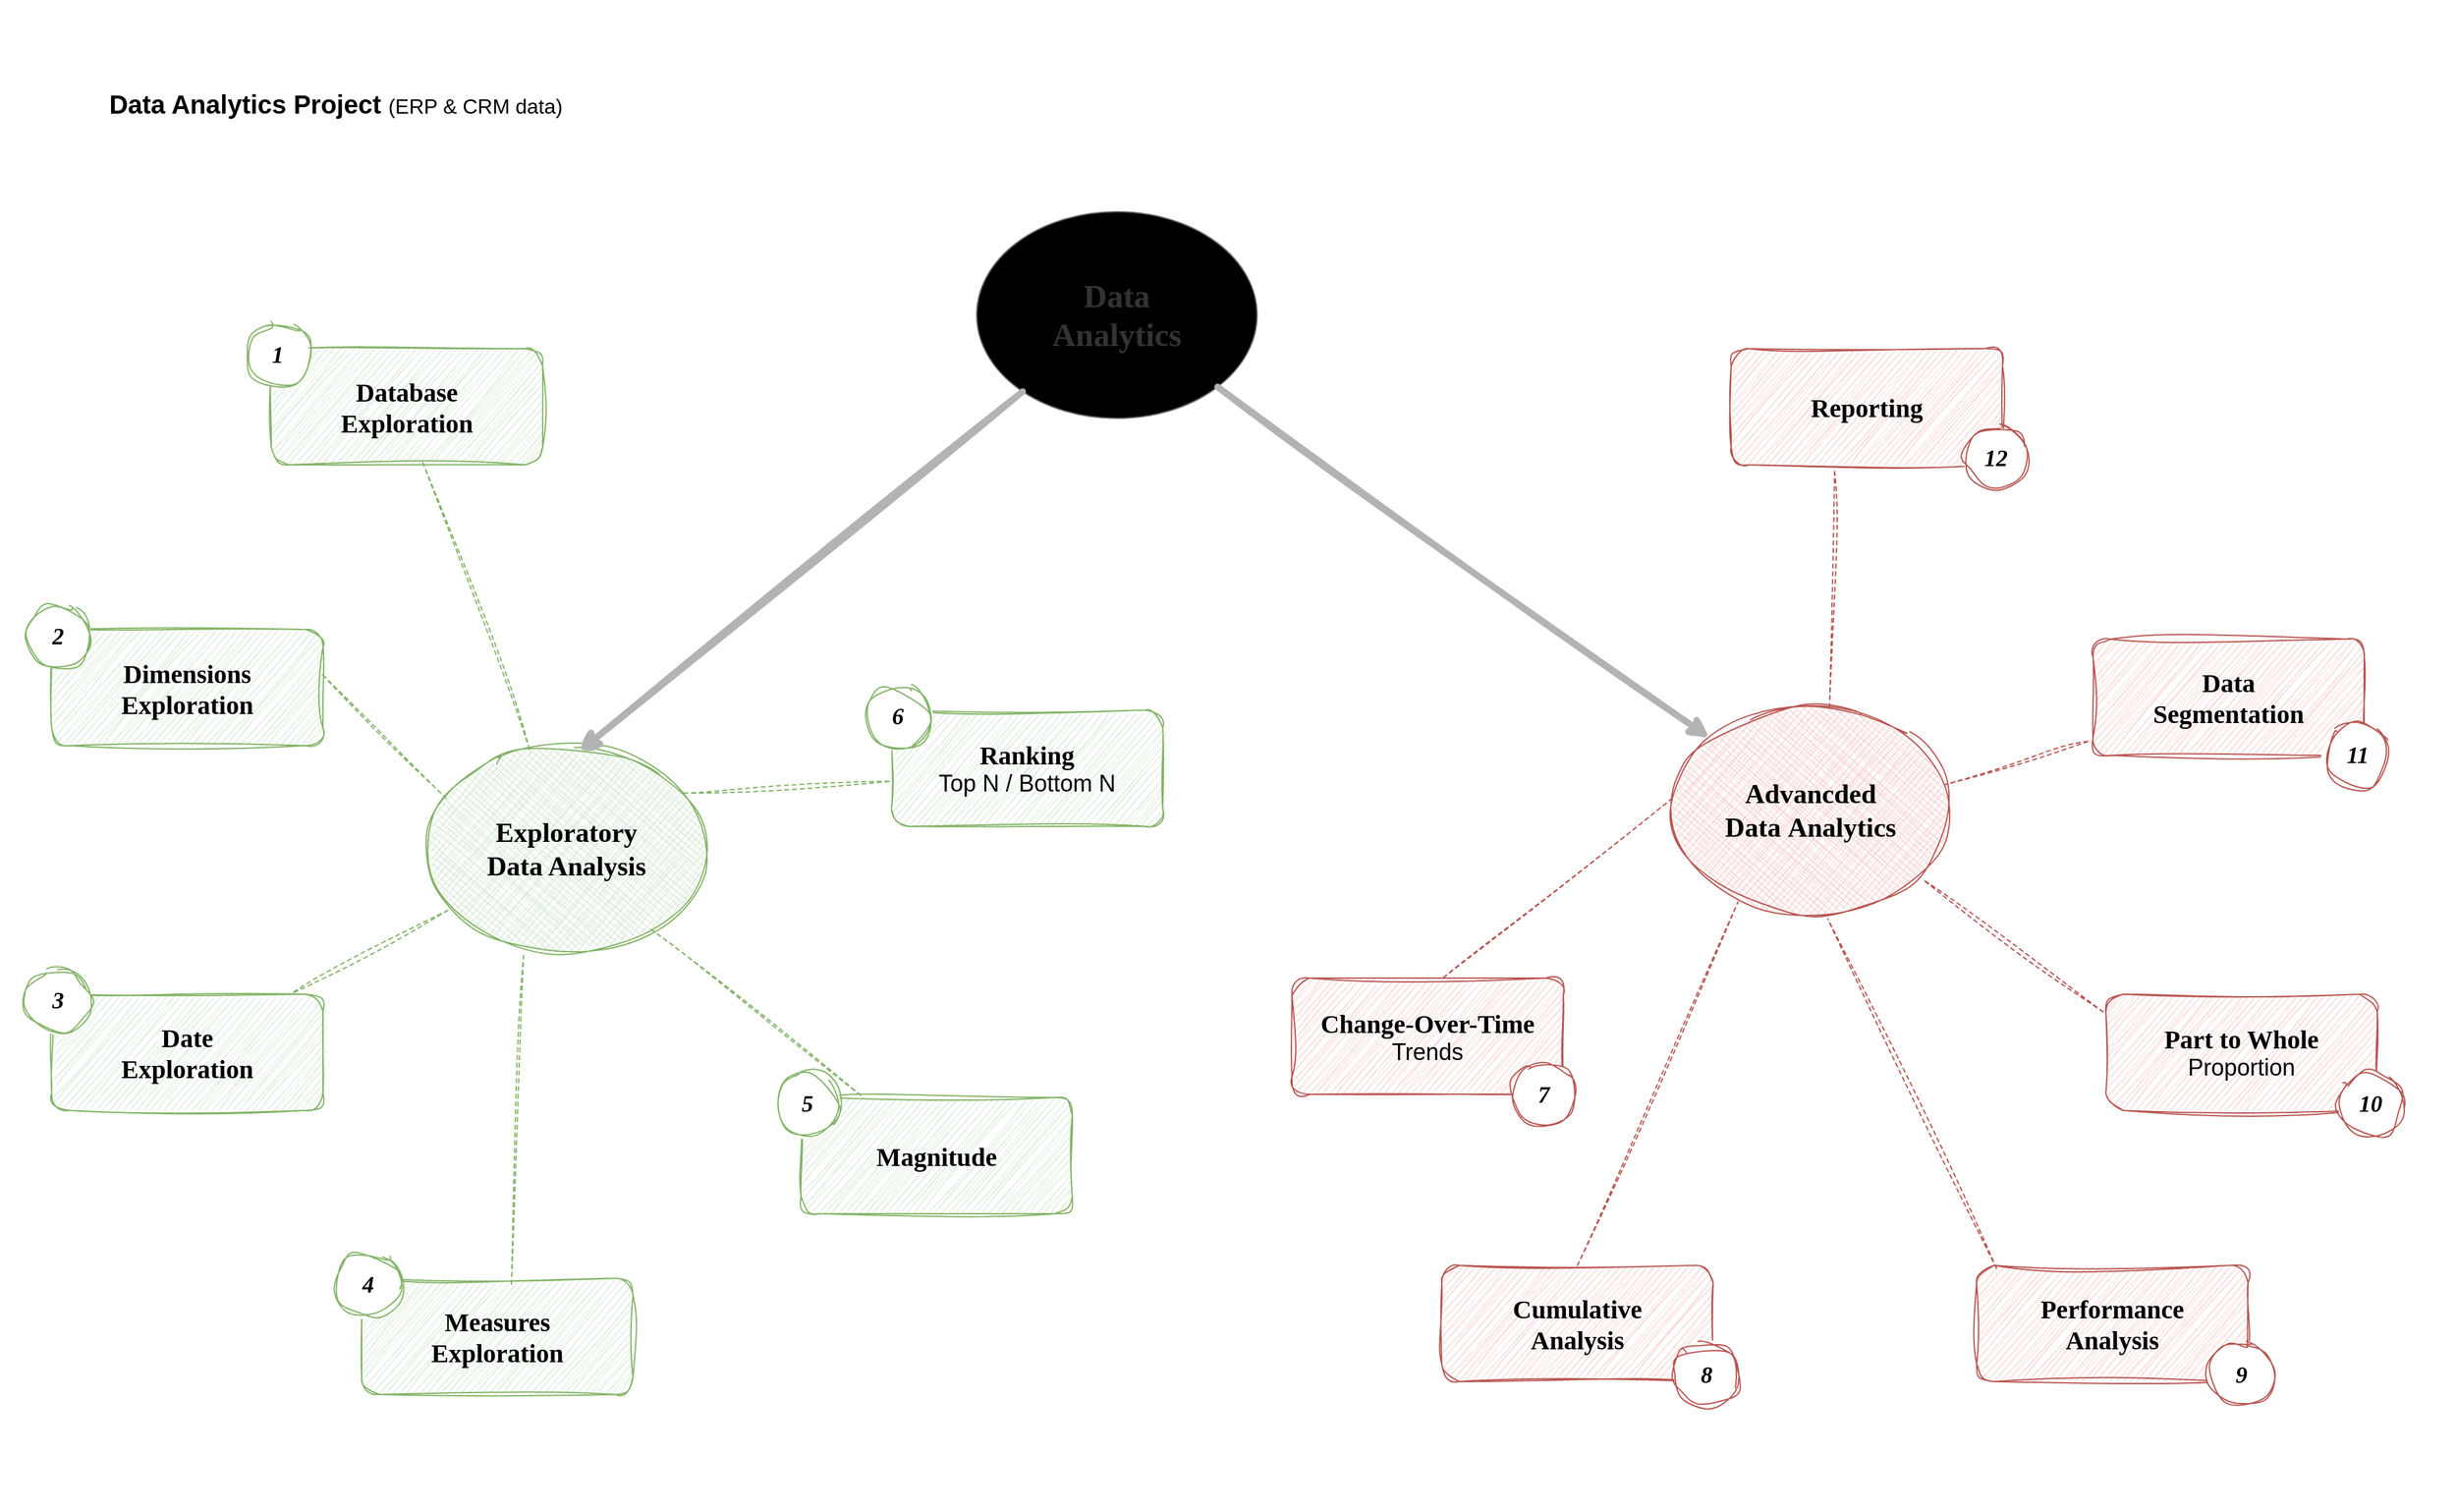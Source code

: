 <mxfile version="26.0.16">
  <diagram name="Page-1" id="zK6pZ6zCqm1qECmIkSwf">
    <mxGraphModel dx="1912" dy="1179" grid="1" gridSize="10" guides="1" tooltips="1" connect="1" arrows="1" fold="1" page="1" pageScale="1" pageWidth="1654" pageHeight="1169" math="0" shadow="0">
      <root>
        <mxCell id="0" />
        <mxCell id="1" parent="0" />
        <mxCell id="xAP91rxddvw90w64hOJK-1" value="&lt;font style=&quot;&quot;&gt;&lt;b style=&quot;font-size: 20px;&quot;&gt;Data Analytics Project&amp;nbsp;&lt;/b&gt;&lt;font style=&quot;font-size: 16px;&quot;&gt;(ERP &amp;amp; CRM data)&lt;/font&gt;&lt;/font&gt;" style="text;html=1;align=center;verticalAlign=middle;whiteSpace=wrap;rounded=0;" parent="1" vertex="1">
          <mxGeometry x="80" y="40" width="360" height="80" as="geometry" />
        </mxCell>
        <mxCell id="aUqH27gMJ72fd8YkMzaE-1" value="&lt;font style=&quot;font-size: 25px;&quot; face=&quot;Comic Sans MS&quot;&gt;Data&lt;/font&gt;&lt;div&gt;&lt;font style=&quot;font-size: 25px;&quot; face=&quot;Comic Sans MS&quot;&gt;Analytics&lt;/font&gt;&lt;/div&gt;" style="ellipse;whiteSpace=wrap;html=1;fillStyle=cross-hatch;fillColor=light-dark(#666666, #1a1a1a);fontColor=#333333;strokeColor=#666666;fontStyle=1" vertex="1" parent="1">
          <mxGeometry x="756" y="164" width="217" height="160" as="geometry" />
        </mxCell>
        <mxCell id="aUqH27gMJ72fd8YkMzaE-2" value="&lt;font style=&quot;font-size: 21px;&quot; face=&quot;Comic Sans MS&quot;&gt;&lt;b&gt;Exploratory&lt;/b&gt;&lt;/font&gt;&lt;div&gt;&lt;font style=&quot;font-size: 21px;&quot; face=&quot;Comic Sans MS&quot;&gt;&lt;b&gt;Data Analysis&lt;/b&gt;&lt;/font&gt;&lt;/div&gt;" style="ellipse;whiteSpace=wrap;html=1;sketch=1;curveFitting=1;jiggle=2;fillColor=#d5e8d4;strokeColor=#82b366;gradientColor=none;fillStyle=cross-hatch;fontStyle=0" vertex="1" parent="1">
          <mxGeometry x="330" y="577.5" width="217" height="160" as="geometry" />
        </mxCell>
        <mxCell id="aUqH27gMJ72fd8YkMzaE-6" value="" style="group;fontStyle=1" vertex="1" connectable="0" parent="1">
          <mxGeometry x="190" y="250" width="230" height="110" as="geometry" />
        </mxCell>
        <mxCell id="aUqH27gMJ72fd8YkMzaE-4" value="&lt;font face=&quot;Comic Sans MS&quot; style=&quot;font-size: 20px;&quot;&gt;&lt;span&gt;Database&lt;/span&gt;&lt;/font&gt;&lt;div&gt;&lt;font face=&quot;Comic Sans MS&quot; style=&quot;font-size: 20px;&quot;&gt;&lt;span&gt;Exploration&lt;/span&gt;&lt;/font&gt;&lt;/div&gt;" style="rounded=1;whiteSpace=wrap;html=1;sketch=1;curveFitting=1;jiggle=2;fillColor=#d5e8d4;strokeColor=#82b366;fillStyle=hatch;fontStyle=1" vertex="1" parent="aUqH27gMJ72fd8YkMzaE-6">
          <mxGeometry x="20" y="20" width="210" height="90" as="geometry" />
        </mxCell>
        <mxCell id="aUqH27gMJ72fd8YkMzaE-5" value="&lt;font style=&quot;font-size: 18px;&quot; face=&quot;Comic Sans MS&quot;&gt;&lt;b style=&quot;&quot;&gt;&lt;i style=&quot;&quot;&gt;1&lt;/i&gt;&lt;/b&gt;&lt;/font&gt;" style="ellipse;whiteSpace=wrap;html=1;aspect=fixed;fillColor=default;strokeColor=#82b366;fillStyle=auto;sketch=1;curveFitting=1;jiggle=2;" vertex="1" parent="aUqH27gMJ72fd8YkMzaE-6">
          <mxGeometry width="50" height="50" as="geometry" />
        </mxCell>
        <mxCell id="aUqH27gMJ72fd8YkMzaE-7" value="" style="group;fontStyle=1" vertex="1" connectable="0" parent="1">
          <mxGeometry x="20" y="467.5" width="230" height="110" as="geometry" />
        </mxCell>
        <mxCell id="aUqH27gMJ72fd8YkMzaE-8" value="&lt;font style=&quot;font-size: 20px;&quot; face=&quot;Comic Sans MS&quot;&gt;&lt;b&gt;Dimensions&lt;/b&gt;&lt;/font&gt;&lt;div&gt;&lt;font style=&quot;font-size: 20px;&quot; face=&quot;Comic Sans MS&quot;&gt;&lt;b&gt;Exploration&lt;/b&gt;&lt;/font&gt;&lt;/div&gt;" style="rounded=1;whiteSpace=wrap;html=1;sketch=1;curveFitting=1;jiggle=2;fillColor=#d5e8d4;strokeColor=#82b366;fillStyle=hatch;" vertex="1" parent="aUqH27gMJ72fd8YkMzaE-7">
          <mxGeometry x="20" y="20" width="210" height="90" as="geometry" />
        </mxCell>
        <mxCell id="aUqH27gMJ72fd8YkMzaE-9" value="&lt;font style=&quot;font-size: 18px;&quot; face=&quot;Comic Sans MS&quot;&gt;&lt;b style=&quot;&quot;&gt;&lt;i style=&quot;&quot;&gt;2&lt;/i&gt;&lt;/b&gt;&lt;/font&gt;" style="ellipse;whiteSpace=wrap;html=1;aspect=fixed;fillColor=default;strokeColor=#82b366;fillStyle=auto;sketch=1;curveFitting=1;jiggle=2;" vertex="1" parent="aUqH27gMJ72fd8YkMzaE-7">
          <mxGeometry width="50" height="50" as="geometry" />
        </mxCell>
        <mxCell id="aUqH27gMJ72fd8YkMzaE-10" value="" style="group;fontStyle=1" vertex="1" connectable="0" parent="1">
          <mxGeometry x="20" y="750" width="230" height="110" as="geometry" />
        </mxCell>
        <mxCell id="aUqH27gMJ72fd8YkMzaE-11" value="&lt;font style=&quot;font-size: 20px;&quot; face=&quot;Comic Sans MS&quot;&gt;&lt;b&gt;Date&lt;/b&gt;&lt;/font&gt;&lt;div&gt;&lt;font style=&quot;font-size: 20px;&quot; face=&quot;Comic Sans MS&quot;&gt;&lt;b&gt;Exploration&lt;/b&gt;&lt;/font&gt;&lt;/div&gt;" style="rounded=1;whiteSpace=wrap;html=1;sketch=1;curveFitting=1;jiggle=2;fillColor=#d5e8d4;strokeColor=#82b366;fillStyle=hatch;" vertex="1" parent="aUqH27gMJ72fd8YkMzaE-10">
          <mxGeometry x="20" y="20" width="210" height="90" as="geometry" />
        </mxCell>
        <mxCell id="aUqH27gMJ72fd8YkMzaE-12" value="&lt;font style=&quot;font-size: 18px;&quot; face=&quot;Comic Sans MS&quot;&gt;&lt;b style=&quot;&quot;&gt;&lt;i style=&quot;&quot;&gt;3&lt;/i&gt;&lt;/b&gt;&lt;/font&gt;" style="ellipse;whiteSpace=wrap;html=1;aspect=fixed;fillColor=default;strokeColor=#82b366;fillStyle=auto;sketch=1;curveFitting=1;jiggle=2;" vertex="1" parent="aUqH27gMJ72fd8YkMzaE-10">
          <mxGeometry width="50" height="50" as="geometry" />
        </mxCell>
        <mxCell id="aUqH27gMJ72fd8YkMzaE-13" value="" style="group" vertex="1" connectable="0" parent="1">
          <mxGeometry x="260" y="970" width="230" height="110" as="geometry" />
        </mxCell>
        <mxCell id="aUqH27gMJ72fd8YkMzaE-14" value="&lt;font style=&quot;font-size: 20px;&quot; face=&quot;Comic Sans MS&quot;&gt;&lt;b&gt;Measures&lt;/b&gt;&lt;/font&gt;&lt;div&gt;&lt;font style=&quot;font-size: 20px;&quot; face=&quot;Comic Sans MS&quot;&gt;&lt;b&gt;Exploration&lt;/b&gt;&lt;/font&gt;&lt;/div&gt;" style="rounded=1;whiteSpace=wrap;html=1;sketch=1;curveFitting=1;jiggle=2;fillColor=#d5e8d4;strokeColor=#82b366;fillStyle=hatch;" vertex="1" parent="aUqH27gMJ72fd8YkMzaE-13">
          <mxGeometry x="20" y="20" width="210" height="90" as="geometry" />
        </mxCell>
        <mxCell id="aUqH27gMJ72fd8YkMzaE-15" value="&lt;font style=&quot;font-size: 18px;&quot; face=&quot;Comic Sans MS&quot;&gt;&lt;b style=&quot;&quot;&gt;&lt;i style=&quot;&quot;&gt;4&lt;/i&gt;&lt;/b&gt;&lt;/font&gt;" style="ellipse;whiteSpace=wrap;html=1;aspect=fixed;fillColor=default;strokeColor=#82b366;fillStyle=auto;sketch=1;curveFitting=1;jiggle=2;" vertex="1" parent="aUqH27gMJ72fd8YkMzaE-13">
          <mxGeometry width="50" height="50" as="geometry" />
        </mxCell>
        <mxCell id="aUqH27gMJ72fd8YkMzaE-16" value="" style="group" vertex="1" connectable="0" parent="1">
          <mxGeometry x="600" y="830" width="230" height="110" as="geometry" />
        </mxCell>
        <mxCell id="aUqH27gMJ72fd8YkMzaE-17" value="&lt;font face=&quot;Comic Sans MS&quot;&gt;&lt;span style=&quot;font-size: 20px;&quot;&gt;&lt;b&gt;Magnitude&lt;/b&gt;&lt;/span&gt;&lt;/font&gt;" style="rounded=1;whiteSpace=wrap;html=1;sketch=1;curveFitting=1;jiggle=2;fillColor=#d5e8d4;strokeColor=#82b366;fillStyle=hatch;" vertex="1" parent="aUqH27gMJ72fd8YkMzaE-16">
          <mxGeometry x="20" y="20" width="210" height="90" as="geometry" />
        </mxCell>
        <mxCell id="aUqH27gMJ72fd8YkMzaE-18" value="&lt;font style=&quot;font-size: 18px;&quot; face=&quot;Comic Sans MS&quot;&gt;&lt;b style=&quot;&quot;&gt;&lt;i style=&quot;&quot;&gt;5&lt;/i&gt;&lt;/b&gt;&lt;/font&gt;" style="ellipse;whiteSpace=wrap;html=1;aspect=fixed;fillColor=default;strokeColor=#82b366;fillStyle=auto;sketch=1;curveFitting=1;jiggle=2;" vertex="1" parent="aUqH27gMJ72fd8YkMzaE-16">
          <mxGeometry width="50" height="50" as="geometry" />
        </mxCell>
        <mxCell id="aUqH27gMJ72fd8YkMzaE-19" value="" style="group" vertex="1" connectable="0" parent="1">
          <mxGeometry x="670" y="530" width="230" height="110" as="geometry" />
        </mxCell>
        <mxCell id="aUqH27gMJ72fd8YkMzaE-20" value="&lt;font face=&quot;Comic Sans MS&quot;&gt;&lt;span style=&quot;font-size: 20px;&quot;&gt;&lt;b&gt;Ranking&lt;/b&gt;&lt;/span&gt;&lt;/font&gt;&lt;div&gt;&lt;font style=&quot;font-size: 18px;&quot; face=&quot;Helvetica&quot;&gt;Top N / Bottom N&lt;/font&gt;&lt;/div&gt;" style="rounded=1;whiteSpace=wrap;html=1;sketch=1;curveFitting=1;jiggle=2;fillColor=#d5e8d4;strokeColor=#82b366;fillStyle=hatch;" vertex="1" parent="aUqH27gMJ72fd8YkMzaE-19">
          <mxGeometry x="20" y="20" width="210" height="90" as="geometry" />
        </mxCell>
        <mxCell id="aUqH27gMJ72fd8YkMzaE-21" value="&lt;font style=&quot;font-size: 18px;&quot; face=&quot;Comic Sans MS&quot;&gt;&lt;b style=&quot;&quot;&gt;&lt;i style=&quot;&quot;&gt;6&lt;/i&gt;&lt;/b&gt;&lt;/font&gt;" style="ellipse;whiteSpace=wrap;html=1;aspect=fixed;fillColor=default;strokeColor=#82b366;fillStyle=auto;sketch=1;curveFitting=1;jiggle=2;" vertex="1" parent="aUqH27gMJ72fd8YkMzaE-19">
          <mxGeometry width="50" height="50" as="geometry" />
        </mxCell>
        <mxCell id="aUqH27gMJ72fd8YkMzaE-43" value="" style="group;fontStyle=0" vertex="1" connectable="0" parent="1">
          <mxGeometry x="1510" y="960" width="230" height="110" as="geometry" />
        </mxCell>
        <mxCell id="aUqH27gMJ72fd8YkMzaE-44" value="&lt;font face=&quot;Comic Sans MS&quot;&gt;&lt;span style=&quot;font-size: 20px;&quot;&gt;&lt;b&gt;Performance&lt;/b&gt;&lt;/span&gt;&lt;/font&gt;&lt;div&gt;&lt;font face=&quot;Comic Sans MS&quot;&gt;&lt;span style=&quot;font-size: 20px;&quot;&gt;&lt;b&gt;Analysis&lt;/b&gt;&lt;/span&gt;&lt;/font&gt;&lt;/div&gt;" style="rounded=1;whiteSpace=wrap;html=1;sketch=1;curveFitting=1;jiggle=2;fillColor=#f8cecc;strokeColor=#b85450;fillStyle=hatch;" vertex="1" parent="aUqH27gMJ72fd8YkMzaE-43">
          <mxGeometry x="20" y="20" width="210" height="90" as="geometry" />
        </mxCell>
        <mxCell id="aUqH27gMJ72fd8YkMzaE-45" value="&lt;font style=&quot;font-size: 18px;&quot; face=&quot;Comic Sans MS&quot;&gt;&lt;b style=&quot;&quot;&gt;&lt;i style=&quot;&quot;&gt;9&lt;/i&gt;&lt;/b&gt;&lt;/font&gt;" style="ellipse;whiteSpace=wrap;html=1;aspect=fixed;fillColor=#FFFFFF;strokeColor=#b85450;fillStyle=auto;sketch=1;curveFitting=1;jiggle=2;" vertex="1" parent="aUqH27gMJ72fd8YkMzaE-43">
          <mxGeometry x="200" y="80" width="50" height="50" as="geometry" />
        </mxCell>
        <mxCell id="aUqH27gMJ72fd8YkMzaE-46" value="" style="group;fontStyle=0" vertex="1" connectable="0" parent="1">
          <mxGeometry x="1600" y="475" width="250" height="135" as="geometry" />
        </mxCell>
        <mxCell id="aUqH27gMJ72fd8YkMzaE-47" value="&lt;font face=&quot;Comic Sans MS&quot;&gt;&lt;span style=&quot;font-size: 20px;&quot;&gt;&lt;b&gt;Data&lt;/b&gt;&lt;/span&gt;&lt;/font&gt;&lt;div&gt;&lt;font face=&quot;Comic Sans MS&quot;&gt;&lt;span style=&quot;font-size: 20px;&quot;&gt;&lt;b&gt;Segmentation&lt;/b&gt;&lt;/span&gt;&lt;/font&gt;&lt;/div&gt;" style="rounded=1;whiteSpace=wrap;html=1;sketch=1;curveFitting=1;jiggle=2;fillColor=#f8cecc;strokeColor=#b85450;fillStyle=hatch;" vertex="1" parent="aUqH27gMJ72fd8YkMzaE-46">
          <mxGeometry x="20" y="20" width="210" height="90" as="geometry" />
        </mxCell>
        <mxCell id="aUqH27gMJ72fd8YkMzaE-48" value="&lt;font style=&quot;font-size: 18px;&quot; face=&quot;Comic Sans MS&quot;&gt;&lt;b style=&quot;&quot;&gt;&lt;i style=&quot;&quot;&gt;11&lt;/i&gt;&lt;/b&gt;&lt;/font&gt;" style="ellipse;whiteSpace=wrap;html=1;aspect=fixed;fillColor=#FFFFFF;strokeColor=#b85450;fillStyle=auto;sketch=1;curveFitting=1;jiggle=2;" vertex="1" parent="aUqH27gMJ72fd8YkMzaE-46">
          <mxGeometry x="200" y="85" width="50" height="50" as="geometry" />
        </mxCell>
        <mxCell id="aUqH27gMJ72fd8YkMzaE-49" value="" style="group;fontStyle=0" vertex="1" connectable="0" parent="1">
          <mxGeometry x="1320" y="250" width="230" height="110" as="geometry" />
        </mxCell>
        <mxCell id="aUqH27gMJ72fd8YkMzaE-50" value="&lt;font face=&quot;Comic Sans MS&quot;&gt;&lt;span style=&quot;font-size: 20px;&quot;&gt;&lt;b&gt;Reporting&lt;/b&gt;&lt;/span&gt;&lt;/font&gt;" style="rounded=1;whiteSpace=wrap;html=1;sketch=1;curveFitting=1;jiggle=2;fillColor=#f8cecc;strokeColor=#b85450;fillStyle=hatch;" vertex="1" parent="aUqH27gMJ72fd8YkMzaE-49">
          <mxGeometry x="20" y="20" width="210" height="90" as="geometry" />
        </mxCell>
        <mxCell id="aUqH27gMJ72fd8YkMzaE-51" value="&lt;font style=&quot;font-size: 18px;&quot; face=&quot;Comic Sans MS&quot;&gt;&lt;b style=&quot;&quot;&gt;&lt;i style=&quot;&quot;&gt;12&lt;/i&gt;&lt;/b&gt;&lt;/font&gt;" style="ellipse;whiteSpace=wrap;html=1;aspect=fixed;fillColor=#FFFFFF;strokeColor=#b85450;fillStyle=auto;sketch=1;curveFitting=1;jiggle=2;" vertex="1" parent="aUqH27gMJ72fd8YkMzaE-49">
          <mxGeometry x="200" y="80" width="50" height="50" as="geometry" />
        </mxCell>
        <mxCell id="aUqH27gMJ72fd8YkMzaE-52" value="" style="group;fontStyle=0" vertex="1" connectable="0" parent="1">
          <mxGeometry x="1610" y="750" width="230" height="110" as="geometry" />
        </mxCell>
        <mxCell id="aUqH27gMJ72fd8YkMzaE-56" value="" style="group" vertex="1" connectable="0" parent="aUqH27gMJ72fd8YkMzaE-52">
          <mxGeometry x="20" y="20" width="230" height="110" as="geometry" />
        </mxCell>
        <mxCell id="aUqH27gMJ72fd8YkMzaE-53" value="&lt;font face=&quot;Comic Sans MS&quot;&gt;&lt;span style=&quot;font-size: 20px;&quot;&gt;&lt;b&gt;Part to Whole&lt;/b&gt;&lt;/span&gt;&lt;/font&gt;&lt;div&gt;&lt;font style=&quot;font-size: 18px;&quot; face=&quot;Helvetica&quot;&gt;Proportion&lt;/font&gt;&lt;/div&gt;" style="rounded=1;whiteSpace=wrap;html=1;sketch=1;curveFitting=1;jiggle=2;fillColor=#f8cecc;strokeColor=#b85450;fillStyle=hatch;" vertex="1" parent="aUqH27gMJ72fd8YkMzaE-56">
          <mxGeometry width="210" height="90" as="geometry" />
        </mxCell>
        <mxCell id="aUqH27gMJ72fd8YkMzaE-54" value="&lt;font style=&quot;font-size: 18px;&quot; face=&quot;Comic Sans MS&quot;&gt;&lt;b style=&quot;&quot;&gt;&lt;i style=&quot;&quot;&gt;10&lt;/i&gt;&lt;/b&gt;&lt;/font&gt;" style="ellipse;whiteSpace=wrap;html=1;aspect=fixed;fillColor=#FFFFFF;strokeColor=#b85450;fillStyle=auto;sketch=1;curveFitting=1;jiggle=2;" vertex="1" parent="aUqH27gMJ72fd8YkMzaE-56">
          <mxGeometry x="180" y="60" width="50" height="50" as="geometry" />
        </mxCell>
        <mxCell id="aUqH27gMJ72fd8YkMzaE-55" value="" style="group" vertex="1" connectable="0" parent="1">
          <mxGeometry x="980" y="737.5" width="240" height="135" as="geometry" />
        </mxCell>
        <mxCell id="aUqH27gMJ72fd8YkMzaE-22" value="" style="group;fontStyle=0" vertex="1" connectable="0" parent="aUqH27gMJ72fd8YkMzaE-55">
          <mxGeometry width="230" height="110" as="geometry" />
        </mxCell>
        <mxCell id="aUqH27gMJ72fd8YkMzaE-23" value="&lt;font face=&quot;Comic Sans MS&quot;&gt;&lt;span style=&quot;font-size: 20px;&quot;&gt;&lt;b&gt;Change-Over-Time&lt;/b&gt;&lt;/span&gt;&lt;/font&gt;&lt;div&gt;&lt;font style=&quot;font-size: 18px;&quot; face=&quot;Helvetica&quot;&gt;Trends&lt;/font&gt;&lt;/div&gt;" style="rounded=1;whiteSpace=wrap;html=1;sketch=1;curveFitting=1;jiggle=2;fillColor=#f8cecc;strokeColor=#b85450;fillStyle=hatch;" vertex="1" parent="aUqH27gMJ72fd8YkMzaE-22">
          <mxGeometry x="20" y="20" width="210" height="90" as="geometry" />
        </mxCell>
        <mxCell id="aUqH27gMJ72fd8YkMzaE-24" value="&lt;font style=&quot;font-size: 18px;&quot; face=&quot;Comic Sans MS&quot;&gt;&lt;b style=&quot;&quot;&gt;&lt;i style=&quot;&quot;&gt;7&lt;/i&gt;&lt;/b&gt;&lt;/font&gt;" style="ellipse;whiteSpace=wrap;html=1;aspect=fixed;fillColor=#FFFFFF;strokeColor=#b85450;fillStyle=auto;sketch=1;curveFitting=1;jiggle=2;" vertex="1" parent="aUqH27gMJ72fd8YkMzaE-55">
          <mxGeometry x="190" y="85" width="50" height="50" as="geometry" />
        </mxCell>
        <mxCell id="aUqH27gMJ72fd8YkMzaE-57" value="" style="group" vertex="1" connectable="0" parent="1">
          <mxGeometry x="1170" y="607.5" width="340" height="130" as="geometry" />
        </mxCell>
        <mxCell id="aUqH27gMJ72fd8YkMzaE-40" value="" style="group;fontStyle=0" vertex="1" connectable="0" parent="aUqH27gMJ72fd8YkMzaE-57">
          <mxGeometry width="340" height="110" as="geometry" />
        </mxCell>
        <mxCell id="aUqH27gMJ72fd8YkMzaE-3" value="&lt;font face=&quot;Comic Sans MS&quot; style=&quot;font-size: 21px;&quot;&gt;&lt;b&gt;Advancded&lt;/b&gt;&lt;/font&gt;&lt;div&gt;&lt;b&gt;&lt;span style=&quot;font-size: 21px; font-family: &amp;quot;Comic Sans MS&amp;quot;; background-color: transparent; color: light-dark(rgb(0, 0, 0), rgb(255, 255, 255));&quot;&gt;Data&amp;nbsp;&lt;/span&gt;&lt;span style=&quot;font-size: 21px; font-family: &amp;quot;Comic Sans MS&amp;quot;; background-color: transparent; color: light-dark(rgb(0, 0, 0), rgb(255, 255, 255));&quot;&gt;Analytics&lt;/span&gt;&lt;/b&gt;&lt;/div&gt;" style="ellipse;whiteSpace=wrap;html=1;sketch=1;curveFitting=1;jiggle=2;fillColor=#f8cecc;strokeColor=#b85450;fillStyle=cross-hatch;fontStyle=0" vertex="1" parent="aUqH27gMJ72fd8YkMzaE-40">
          <mxGeometry x="123" y="-60" width="217" height="160" as="geometry" />
        </mxCell>
        <mxCell id="aUqH27gMJ72fd8YkMzaE-58" value="" style="group" vertex="1" connectable="0" parent="1">
          <mxGeometry x="1116" y="980" width="230" height="110" as="geometry" />
        </mxCell>
        <mxCell id="aUqH27gMJ72fd8YkMzaE-41" value="&lt;font face=&quot;Comic Sans MS&quot;&gt;&lt;span style=&quot;font-size: 20px;&quot;&gt;&lt;b&gt;Cumulative&lt;/b&gt;&lt;/span&gt;&lt;/font&gt;&lt;div&gt;&lt;font face=&quot;Comic Sans MS&quot;&gt;&lt;span style=&quot;font-size: 20px;&quot;&gt;&lt;b&gt;Analysis&lt;/b&gt;&lt;/span&gt;&lt;/font&gt;&lt;/div&gt;" style="rounded=1;whiteSpace=wrap;html=1;sketch=1;curveFitting=1;jiggle=2;fillColor=#f8cecc;strokeColor=#b85450;fillStyle=hatch;" vertex="1" parent="aUqH27gMJ72fd8YkMzaE-58">
          <mxGeometry width="210" height="90" as="geometry" />
        </mxCell>
        <mxCell id="aUqH27gMJ72fd8YkMzaE-42" value="&lt;font style=&quot;font-size: 18px;&quot; face=&quot;Comic Sans MS&quot;&gt;&lt;b style=&quot;&quot;&gt;&lt;i style=&quot;&quot;&gt;8&lt;/i&gt;&lt;/b&gt;&lt;/font&gt;" style="ellipse;whiteSpace=wrap;html=1;aspect=fixed;fillColor=#FFFFFF;strokeColor=#b85450;fillStyle=auto;sketch=1;curveFitting=1;jiggle=2;" vertex="1" parent="aUqH27gMJ72fd8YkMzaE-58">
          <mxGeometry x="180" y="60" width="50" height="50" as="geometry" />
        </mxCell>
        <mxCell id="aUqH27gMJ72fd8YkMzaE-61" value="" style="endArrow=classic;html=1;rounded=0;entryX=0.544;entryY=0.03;entryDx=0;entryDy=0;entryPerimeter=0;sketch=1;curveFitting=1;jiggle=2;curved=0;strokeWidth=5;strokeColor=#B3B3B3;" edge="1" parent="1" source="aUqH27gMJ72fd8YkMzaE-1" target="aUqH27gMJ72fd8YkMzaE-2">
          <mxGeometry width="50" height="50" relative="1" as="geometry">
            <mxPoint x="560" y="380" as="sourcePoint" />
            <mxPoint x="610" y="330" as="targetPoint" />
          </mxGeometry>
        </mxCell>
        <mxCell id="aUqH27gMJ72fd8YkMzaE-62" value="" style="endArrow=classic;html=1;rounded=0;sketch=1;curveFitting=1;jiggle=2;curved=0;strokeWidth=5;strokeColor=#B3B3B3;" edge="1" parent="1" source="aUqH27gMJ72fd8YkMzaE-1" target="aUqH27gMJ72fd8YkMzaE-3">
          <mxGeometry width="50" height="50" relative="1" as="geometry">
            <mxPoint x="780" y="208" as="sourcePoint" />
            <mxPoint x="458" y="592" as="targetPoint" />
          </mxGeometry>
        </mxCell>
        <mxCell id="aUqH27gMJ72fd8YkMzaE-63" value="" style="endArrow=none;dashed=1;html=1;strokeWidth=1;rounded=0;entryX=0.556;entryY=0.967;entryDx=0;entryDy=0;entryPerimeter=0;sketch=1;curveFitting=1;jiggle=2;fillColor=#d5e8d4;strokeColor=#82b366;" edge="1" parent="1" source="aUqH27gMJ72fd8YkMzaE-2" target="aUqH27gMJ72fd8YkMzaE-4">
          <mxGeometry width="50" height="50" relative="1" as="geometry">
            <mxPoint x="340" y="590" as="sourcePoint" />
            <mxPoint x="390" y="540" as="targetPoint" />
          </mxGeometry>
        </mxCell>
        <mxCell id="aUqH27gMJ72fd8YkMzaE-64" value="" style="endArrow=none;dashed=1;html=1;strokeWidth=1;rounded=0;entryX=0.997;entryY=0.387;entryDx=0;entryDy=0;entryPerimeter=0;exitX=0.071;exitY=0.255;exitDx=0;exitDy=0;exitPerimeter=0;sketch=1;curveFitting=1;jiggle=2;fillColor=#d5e8d4;strokeColor=#82b366;" edge="1" parent="1" source="aUqH27gMJ72fd8YkMzaE-2" target="aUqH27gMJ72fd8YkMzaE-8">
          <mxGeometry width="50" height="50" relative="1" as="geometry">
            <mxPoint x="420" y="590" as="sourcePoint" />
            <mxPoint x="337" y="367" as="targetPoint" />
          </mxGeometry>
        </mxCell>
        <mxCell id="aUqH27gMJ72fd8YkMzaE-65" value="" style="endArrow=none;dashed=1;html=1;strokeWidth=1;rounded=0;entryX=0.876;entryY=0.004;entryDx=0;entryDy=0;entryPerimeter=0;exitX=0.077;exitY=0.797;exitDx=0;exitDy=0;exitPerimeter=0;sketch=1;curveFitting=1;jiggle=2;fillColor=#d5e8d4;strokeColor=#82b366;" edge="1" parent="1" source="aUqH27gMJ72fd8YkMzaE-2" target="aUqH27gMJ72fd8YkMzaE-11">
          <mxGeometry width="50" height="50" relative="1" as="geometry">
            <mxPoint x="329" y="737.5" as="sourcePoint" />
            <mxPoint x="230" y="637.5" as="targetPoint" />
          </mxGeometry>
        </mxCell>
        <mxCell id="aUqH27gMJ72fd8YkMzaE-66" value="" style="endArrow=none;dashed=1;html=1;strokeWidth=1;rounded=0;entryX=0.552;entryY=0.063;entryDx=0;entryDy=0;entryPerimeter=0;exitX=0.347;exitY=1.014;exitDx=0;exitDy=0;exitPerimeter=0;sketch=1;curveFitting=1;jiggle=2;fillColor=#d5e8d4;strokeColor=#82b366;" edge="1" parent="1" source="aUqH27gMJ72fd8YkMzaE-2" target="aUqH27gMJ72fd8YkMzaE-14">
          <mxGeometry width="50" height="50" relative="1" as="geometry">
            <mxPoint x="357" y="715" as="sourcePoint" />
            <mxPoint x="234" y="780" as="targetPoint" />
          </mxGeometry>
        </mxCell>
        <mxCell id="aUqH27gMJ72fd8YkMzaE-67" value="" style="endArrow=none;dashed=1;html=1;strokeWidth=1;rounded=0;exitX=0.802;exitY=0.889;exitDx=0;exitDy=0;exitPerimeter=0;sketch=1;curveFitting=1;jiggle=2;fillColor=#d5e8d4;strokeColor=#82b366;" edge="1" parent="1" source="aUqH27gMJ72fd8YkMzaE-2" target="aUqH27gMJ72fd8YkMzaE-17">
          <mxGeometry width="50" height="50" relative="1" as="geometry">
            <mxPoint x="415" y="750" as="sourcePoint" />
            <mxPoint x="406" y="1006" as="targetPoint" />
          </mxGeometry>
        </mxCell>
        <mxCell id="aUqH27gMJ72fd8YkMzaE-68" value="" style="endArrow=none;dashed=1;html=1;strokeWidth=1;rounded=0;entryX=0.003;entryY=0.611;entryDx=0;entryDy=0;entryPerimeter=0;exitX=0.919;exitY=0.23;exitDx=0;exitDy=0;exitPerimeter=0;sketch=1;curveFitting=1;jiggle=2;fillColor=#d5e8d4;strokeColor=#82b366;" edge="1" parent="1" source="aUqH27gMJ72fd8YkMzaE-2" target="aUqH27gMJ72fd8YkMzaE-20">
          <mxGeometry width="50" height="50" relative="1" as="geometry">
            <mxPoint x="514" y="730" as="sourcePoint" />
            <mxPoint x="687" y="866" as="targetPoint" />
          </mxGeometry>
        </mxCell>
        <mxCell id="aUqH27gMJ72fd8YkMzaE-69" value="" style="endArrow=none;dashed=1;html=1;strokeWidth=1;rounded=0;entryX=0.014;entryY=0.434;entryDx=0;entryDy=0;entryPerimeter=0;exitX=0.559;exitY=-0.006;exitDx=0;exitDy=0;exitPerimeter=0;sketch=1;curveFitting=1;jiggle=2;fillColor=#f8cecc;strokeColor=#b85450;" edge="1" parent="1" source="aUqH27gMJ72fd8YkMzaE-23" target="aUqH27gMJ72fd8YkMzaE-3">
          <mxGeometry width="50" height="50" relative="1" as="geometry">
            <mxPoint x="1019" y="639" as="sourcePoint" />
            <mxPoint x="1181" y="630" as="targetPoint" />
          </mxGeometry>
        </mxCell>
        <mxCell id="aUqH27gMJ72fd8YkMzaE-70" value="" style="endArrow=none;dashed=1;html=1;strokeWidth=1;rounded=0;entryX=0.241;entryY=0.943;entryDx=0;entryDy=0;entryPerimeter=0;exitX=0.5;exitY=0;exitDx=0;exitDy=0;sketch=1;curveFitting=1;jiggle=2;fillColor=#f8cecc;strokeColor=#b85450;" edge="1" parent="1" source="aUqH27gMJ72fd8YkMzaE-41" target="aUqH27gMJ72fd8YkMzaE-3">
          <mxGeometry width="50" height="50" relative="1" as="geometry">
            <mxPoint x="1127" y="767" as="sourcePoint" />
            <mxPoint x="1306" y="627" as="targetPoint" />
          </mxGeometry>
        </mxCell>
        <mxCell id="aUqH27gMJ72fd8YkMzaE-71" value="" style="endArrow=none;dashed=1;html=1;strokeWidth=1;rounded=0;entryX=0.561;entryY=1.026;entryDx=0;entryDy=0;entryPerimeter=0;exitX=0.073;exitY=0.026;exitDx=0;exitDy=0;sketch=1;curveFitting=1;jiggle=2;fillColor=#f8cecc;strokeColor=#b85450;exitPerimeter=0;" edge="1" parent="1" source="aUqH27gMJ72fd8YkMzaE-44" target="aUqH27gMJ72fd8YkMzaE-3">
          <mxGeometry width="50" height="50" relative="1" as="geometry">
            <mxPoint x="1231" y="990" as="sourcePoint" />
            <mxPoint x="1355" y="708" as="targetPoint" />
          </mxGeometry>
        </mxCell>
        <mxCell id="aUqH27gMJ72fd8YkMzaE-72" value="" style="endArrow=none;dashed=1;html=1;strokeWidth=1;rounded=0;entryX=0.899;entryY=0.834;entryDx=0;entryDy=0;entryPerimeter=0;exitX=-0.01;exitY=0.152;exitDx=0;exitDy=0;sketch=1;curveFitting=1;jiggle=2;fillColor=#f8cecc;strokeColor=#b85450;exitPerimeter=0;" edge="1" parent="1" source="aUqH27gMJ72fd8YkMzaE-53" target="aUqH27gMJ72fd8YkMzaE-3">
          <mxGeometry width="50" height="50" relative="1" as="geometry">
            <mxPoint x="1555" y="992" as="sourcePoint" />
            <mxPoint x="1425" y="722" as="targetPoint" />
          </mxGeometry>
        </mxCell>
        <mxCell id="aUqH27gMJ72fd8YkMzaE-73" value="" style="endArrow=none;dashed=1;html=1;strokeWidth=1;rounded=0;entryX=0.978;entryY=0.376;entryDx=0;entryDy=0;entryPerimeter=0;exitX=-0.019;exitY=0.881;exitDx=0;exitDy=0;sketch=1;curveFitting=1;jiggle=2;fillColor=#f8cecc;strokeColor=#b85450;exitPerimeter=0;" edge="1" parent="1" source="aUqH27gMJ72fd8YkMzaE-47" target="aUqH27gMJ72fd8YkMzaE-3">
          <mxGeometry width="50" height="50" relative="1" as="geometry">
            <mxPoint x="1638" y="794" as="sourcePoint" />
            <mxPoint x="1498" y="691" as="targetPoint" />
          </mxGeometry>
        </mxCell>
        <mxCell id="aUqH27gMJ72fd8YkMzaE-74" value="" style="endArrow=none;dashed=1;html=1;strokeWidth=1;rounded=0;entryX=0.567;entryY=0.009;entryDx=0;entryDy=0;entryPerimeter=0;exitX=0.381;exitY=1.056;exitDx=0;exitDy=0;sketch=1;curveFitting=1;jiggle=2;fillColor=#f8cecc;strokeColor=#b85450;exitPerimeter=0;" edge="1" parent="1" source="aUqH27gMJ72fd8YkMzaE-50" target="aUqH27gMJ72fd8YkMzaE-3">
          <mxGeometry width="50" height="50" relative="1" as="geometry">
            <mxPoint x="1626" y="584" as="sourcePoint" />
            <mxPoint x="1515" y="618" as="targetPoint" />
          </mxGeometry>
        </mxCell>
        <mxCell id="aUqH27gMJ72fd8YkMzaE-75" value="" style="rounded=0;whiteSpace=wrap;html=1;fillColor=none;strokeColor=none;" vertex="1" parent="1">
          <mxGeometry width="1900" height="1170" as="geometry" />
        </mxCell>
      </root>
    </mxGraphModel>
  </diagram>
</mxfile>
